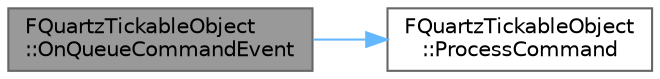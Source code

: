 digraph "FQuartzTickableObject::OnQueueCommandEvent"
{
 // INTERACTIVE_SVG=YES
 // LATEX_PDF_SIZE
  bgcolor="transparent";
  edge [fontname=Helvetica,fontsize=10,labelfontname=Helvetica,labelfontsize=10];
  node [fontname=Helvetica,fontsize=10,shape=box,height=0.2,width=0.4];
  rankdir="LR";
  Node1 [id="Node000001",label="FQuartzTickableObject\l::OnQueueCommandEvent",height=0.2,width=0.4,color="gray40", fillcolor="grey60", style="filled", fontcolor="black",tooltip=" "];
  Node1 -> Node2 [id="edge1_Node000001_Node000002",color="steelblue1",style="solid",tooltip=" "];
  Node2 [id="Node000002",label="FQuartzTickableObject\l::ProcessCommand",height=0.2,width=0.4,color="grey40", fillcolor="white", style="filled",URL="$db/d27/classFQuartzTickableObject.html#abfa85be1f31b4f416d8b518d4cf66e86",tooltip=" "];
}
